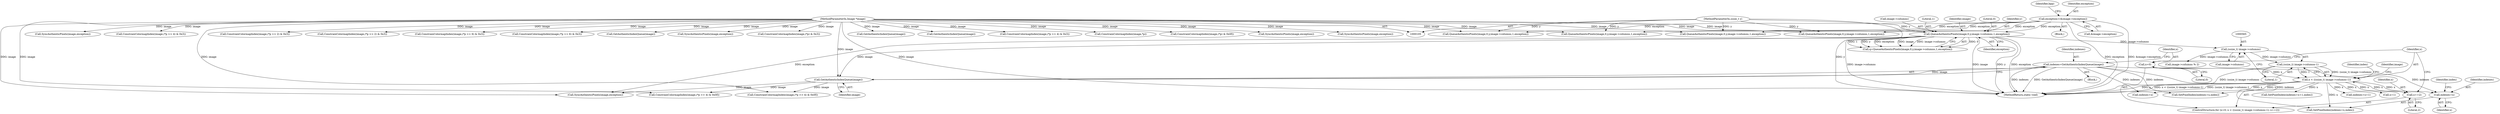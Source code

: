 digraph "0_ImageMagick_b6ae2f9e0ab13343c0281732d479757a8e8979c7@pointer" {
"1000585" [label="(Call,indexes+x)"];
"1000553" [label="(Call,indexes=GetAuthenticIndexQueue(image))"];
"1000555" [label="(Call,GetAuthenticIndexQueue(image))"];
"1000537" [label="(Call,QueueAuthenticPixels(image,0,y,image->columns,1,exception))"];
"1000108" [label="(MethodParameterIn,Image *image)"];
"1000107" [label="(MethodParameterIn,ssize_t y)"];
"1000117" [label="(Call,exception=(&image->exception))"];
"1000561" [label="(Call,x < ((ssize_t) image->columns-1))"];
"1000570" [label="(Call,x+=2)"];
"1000558" [label="(Call,x=0)"];
"1000563" [label="(Call,(ssize_t) image->columns-1)"];
"1000564" [label="(Call,(ssize_t) image->columns)"];
"1000570" [label="(Call,x+=2)"];
"1000560" [label="(Literal,0)"];
"1000576" [label="(Call,ConstrainColormapIndex(image,(*p >> 4) & 0x0f))"];
"1000737" [label="(Call,SyncAuthenticPixels(image,exception))"];
"1000124" [label="(Identifier,bpp)"];
"1000464" [label="(Call,ConstrainColormapIndex(image,(*p >> 4) & 0x3))"];
"1000564" [label="(Call,(ssize_t) image->columns)"];
"1000803" [label="(MethodReturn,static void)"];
"1000541" [label="(Call,image->columns)"];
"1000275" [label="(Call,QueueAuthenticPixels(image,0,y,image->columns,1,exception))"];
"1000575" [label="(Identifier,index)"];
"1000535" [label="(Call,q=QueueAuthenticPixels(image,0,y,image->columns,1,exception))"];
"1000366" [label="(Call,ConstrainColormapIndex(image,(*p >> 2) & 0x3))"];
"1000585" [label="(Call,indexes+x)"];
"1000499" [label="(Call,ConstrainColormapIndex(image,(*p >> 2) & 0x3))"];
"1000584" [label="(Call,SetPixelIndex(indexes+x,index))"];
"1000544" [label="(Literal,1)"];
"1000118" [label="(Identifier,exception)"];
"1000608" [label="(Call,SetPixelIndex(indexes+x+1,index))"];
"1000558" [label="(Call,x=0)"];
"1000648" [label="(Call,indexes+x)"];
"1000314" [label="(Call,ConstrainColormapIndex(image,(*p >> 6) & 0x3))"];
"1000632" [label="(Identifier,image)"];
"1000569" [label="(Literal,1)"];
"1000119" [label="(Call,&image->exception)"];
"1000557" [label="(ControlStructure,for (x=0; x < ((ssize_t) image->columns-1); x+=2))"];
"1000429" [label="(Call,ConstrainColormapIndex(image,(*p >> 6) & 0x3))"];
"1000534" [label="(Block,)"];
"1000695" [label="(Call,GetAuthenticIndexQueue(image))"];
"1000647" [label="(Call,SetPixelIndex(indexes+x,index))"];
"1000537" [label="(Call,QueueAuthenticPixels(image,0,y,image->columns,1,exception))"];
"1000677" [label="(Call,QueueAuthenticPixels(image,0,y,image->columns,1,exception))"];
"1000746" [label="(Call,QueueAuthenticPixels(image,0,y,image->columns,1,exception))"];
"1000266" [label="(Call,SyncAuthenticPixels(image,exception))"];
"1000110" [label="(Block,)"];
"1000630" [label="(Call,image->columns % 2)"];
"1000108" [label="(MethodParameterIn,Image *image)"];
"1000554" [label="(Identifier,indexes)"];
"1000392" [label="(Call,ConstrainColormapIndex(image,(*p) & 0x3))"];
"1000130" [label="(Call,QueueAuthenticPixels(image,0,y,image->columns,1,exception))"];
"1000588" [label="(Identifier,index)"];
"1000609" [label="(Call,indexes+x+1)"];
"1000587" [label="(Identifier,x)"];
"1000559" [label="(Identifier,x)"];
"1000571" [label="(Identifier,x)"];
"1000117" [label="(Call,exception=(&image->exception))"];
"1000566" [label="(Call,image->columns)"];
"1000555" [label="(Call,GetAuthenticIndexQueue(image))"];
"1000611" [label="(Call,x+1)"];
"1000107" [label="(MethodParameterIn,ssize_t y)"];
"1000639" [label="(Call,ConstrainColormapIndex(image,(*p >> 4) & 0x0f))"];
"1000553" [label="(Call,indexes=GetAuthenticIndexQueue(image))"];
"1000667" [label="(Call,SyncAuthenticPixels(image,exception))"];
"1000148" [label="(Call,GetAuthenticIndexQueue(image))"];
"1000556" [label="(Identifier,image)"];
"1000538" [label="(Identifier,image)"];
"1000539" [label="(Literal,0)"];
"1000293" [label="(Call,GetAuthenticIndexQueue(image))"];
"1000340" [label="(Call,ConstrainColormapIndex(image,(*p >> 4) & 0x3))"];
"1000545" [label="(Identifier,exception)"];
"1000713" [label="(Call,ConstrainColormapIndex(image,*p))"];
"1000561" [label="(Call,x < ((ssize_t) image->columns-1))"];
"1000572" [label="(Literal,2)"];
"1000563" [label="(Call,(ssize_t) image->columns-1)"];
"1000586" [label="(Identifier,indexes)"];
"1000602" [label="(Call,ConstrainColormapIndex(image,(*p) & 0x0f))"];
"1000562" [label="(Identifier,x)"];
"1000540" [label="(Identifier,y)"];
"1000798" [label="(Call,SyncAuthenticPixels(image,exception))"];
"1000527" [label="(Call,SyncAuthenticPixels(image,exception))"];
"1000585" -> "1000584"  [label="AST: "];
"1000585" -> "1000587"  [label="CFG: "];
"1000586" -> "1000585"  [label="AST: "];
"1000587" -> "1000585"  [label="AST: "];
"1000588" -> "1000585"  [label="CFG: "];
"1000553" -> "1000585"  [label="DDG: indexes"];
"1000561" -> "1000585"  [label="DDG: x"];
"1000553" -> "1000534"  [label="AST: "];
"1000553" -> "1000555"  [label="CFG: "];
"1000554" -> "1000553"  [label="AST: "];
"1000555" -> "1000553"  [label="AST: "];
"1000559" -> "1000553"  [label="CFG: "];
"1000553" -> "1000803"  [label="DDG: indexes"];
"1000553" -> "1000803"  [label="DDG: GetAuthenticIndexQueue(image)"];
"1000555" -> "1000553"  [label="DDG: image"];
"1000553" -> "1000584"  [label="DDG: indexes"];
"1000553" -> "1000647"  [label="DDG: indexes"];
"1000553" -> "1000648"  [label="DDG: indexes"];
"1000555" -> "1000556"  [label="CFG: "];
"1000556" -> "1000555"  [label="AST: "];
"1000537" -> "1000555"  [label="DDG: image"];
"1000108" -> "1000555"  [label="DDG: image"];
"1000555" -> "1000576"  [label="DDG: image"];
"1000555" -> "1000639"  [label="DDG: image"];
"1000555" -> "1000667"  [label="DDG: image"];
"1000537" -> "1000535"  [label="AST: "];
"1000537" -> "1000545"  [label="CFG: "];
"1000538" -> "1000537"  [label="AST: "];
"1000539" -> "1000537"  [label="AST: "];
"1000540" -> "1000537"  [label="AST: "];
"1000541" -> "1000537"  [label="AST: "];
"1000544" -> "1000537"  [label="AST: "];
"1000545" -> "1000537"  [label="AST: "];
"1000535" -> "1000537"  [label="CFG: "];
"1000537" -> "1000803"  [label="DDG: y"];
"1000537" -> "1000803"  [label="DDG: exception"];
"1000537" -> "1000803"  [label="DDG: image"];
"1000537" -> "1000803"  [label="DDG: image->columns"];
"1000537" -> "1000535"  [label="DDG: 0"];
"1000537" -> "1000535"  [label="DDG: 1"];
"1000537" -> "1000535"  [label="DDG: y"];
"1000537" -> "1000535"  [label="DDG: exception"];
"1000537" -> "1000535"  [label="DDG: image"];
"1000537" -> "1000535"  [label="DDG: image->columns"];
"1000108" -> "1000537"  [label="DDG: image"];
"1000107" -> "1000537"  [label="DDG: y"];
"1000117" -> "1000537"  [label="DDG: exception"];
"1000537" -> "1000564"  [label="DDG: image->columns"];
"1000537" -> "1000667"  [label="DDG: exception"];
"1000108" -> "1000105"  [label="AST: "];
"1000108" -> "1000803"  [label="DDG: image"];
"1000108" -> "1000130"  [label="DDG: image"];
"1000108" -> "1000148"  [label="DDG: image"];
"1000108" -> "1000266"  [label="DDG: image"];
"1000108" -> "1000275"  [label="DDG: image"];
"1000108" -> "1000293"  [label="DDG: image"];
"1000108" -> "1000314"  [label="DDG: image"];
"1000108" -> "1000340"  [label="DDG: image"];
"1000108" -> "1000366"  [label="DDG: image"];
"1000108" -> "1000392"  [label="DDG: image"];
"1000108" -> "1000429"  [label="DDG: image"];
"1000108" -> "1000464"  [label="DDG: image"];
"1000108" -> "1000499"  [label="DDG: image"];
"1000108" -> "1000527"  [label="DDG: image"];
"1000108" -> "1000576"  [label="DDG: image"];
"1000108" -> "1000602"  [label="DDG: image"];
"1000108" -> "1000639"  [label="DDG: image"];
"1000108" -> "1000667"  [label="DDG: image"];
"1000108" -> "1000677"  [label="DDG: image"];
"1000108" -> "1000695"  [label="DDG: image"];
"1000108" -> "1000713"  [label="DDG: image"];
"1000108" -> "1000737"  [label="DDG: image"];
"1000108" -> "1000746"  [label="DDG: image"];
"1000108" -> "1000798"  [label="DDG: image"];
"1000107" -> "1000105"  [label="AST: "];
"1000107" -> "1000803"  [label="DDG: y"];
"1000107" -> "1000130"  [label="DDG: y"];
"1000107" -> "1000275"  [label="DDG: y"];
"1000107" -> "1000677"  [label="DDG: y"];
"1000107" -> "1000746"  [label="DDG: y"];
"1000117" -> "1000110"  [label="AST: "];
"1000117" -> "1000119"  [label="CFG: "];
"1000118" -> "1000117"  [label="AST: "];
"1000119" -> "1000117"  [label="AST: "];
"1000124" -> "1000117"  [label="CFG: "];
"1000117" -> "1000803"  [label="DDG: exception"];
"1000117" -> "1000803"  [label="DDG: &image->exception"];
"1000117" -> "1000130"  [label="DDG: exception"];
"1000117" -> "1000275"  [label="DDG: exception"];
"1000117" -> "1000677"  [label="DDG: exception"];
"1000117" -> "1000746"  [label="DDG: exception"];
"1000561" -> "1000557"  [label="AST: "];
"1000561" -> "1000563"  [label="CFG: "];
"1000562" -> "1000561"  [label="AST: "];
"1000563" -> "1000561"  [label="AST: "];
"1000575" -> "1000561"  [label="CFG: "];
"1000632" -> "1000561"  [label="CFG: "];
"1000561" -> "1000803"  [label="DDG: (ssize_t) image->columns-1"];
"1000561" -> "1000803"  [label="DDG: x"];
"1000561" -> "1000803"  [label="DDG: x < ((ssize_t) image->columns-1)"];
"1000570" -> "1000561"  [label="DDG: x"];
"1000558" -> "1000561"  [label="DDG: x"];
"1000563" -> "1000561"  [label="DDG: (ssize_t) image->columns"];
"1000563" -> "1000561"  [label="DDG: 1"];
"1000561" -> "1000570"  [label="DDG: x"];
"1000561" -> "1000584"  [label="DDG: x"];
"1000561" -> "1000608"  [label="DDG: x"];
"1000561" -> "1000609"  [label="DDG: x"];
"1000561" -> "1000611"  [label="DDG: x"];
"1000561" -> "1000647"  [label="DDG: x"];
"1000561" -> "1000648"  [label="DDG: x"];
"1000570" -> "1000557"  [label="AST: "];
"1000570" -> "1000572"  [label="CFG: "];
"1000571" -> "1000570"  [label="AST: "];
"1000572" -> "1000570"  [label="AST: "];
"1000562" -> "1000570"  [label="CFG: "];
"1000558" -> "1000557"  [label="AST: "];
"1000558" -> "1000560"  [label="CFG: "];
"1000559" -> "1000558"  [label="AST: "];
"1000560" -> "1000558"  [label="AST: "];
"1000562" -> "1000558"  [label="CFG: "];
"1000563" -> "1000569"  [label="CFG: "];
"1000564" -> "1000563"  [label="AST: "];
"1000569" -> "1000563"  [label="AST: "];
"1000563" -> "1000803"  [label="DDG: (ssize_t) image->columns"];
"1000564" -> "1000563"  [label="DDG: image->columns"];
"1000564" -> "1000566"  [label="CFG: "];
"1000565" -> "1000564"  [label="AST: "];
"1000566" -> "1000564"  [label="AST: "];
"1000569" -> "1000564"  [label="CFG: "];
"1000564" -> "1000630"  [label="DDG: image->columns"];
}
